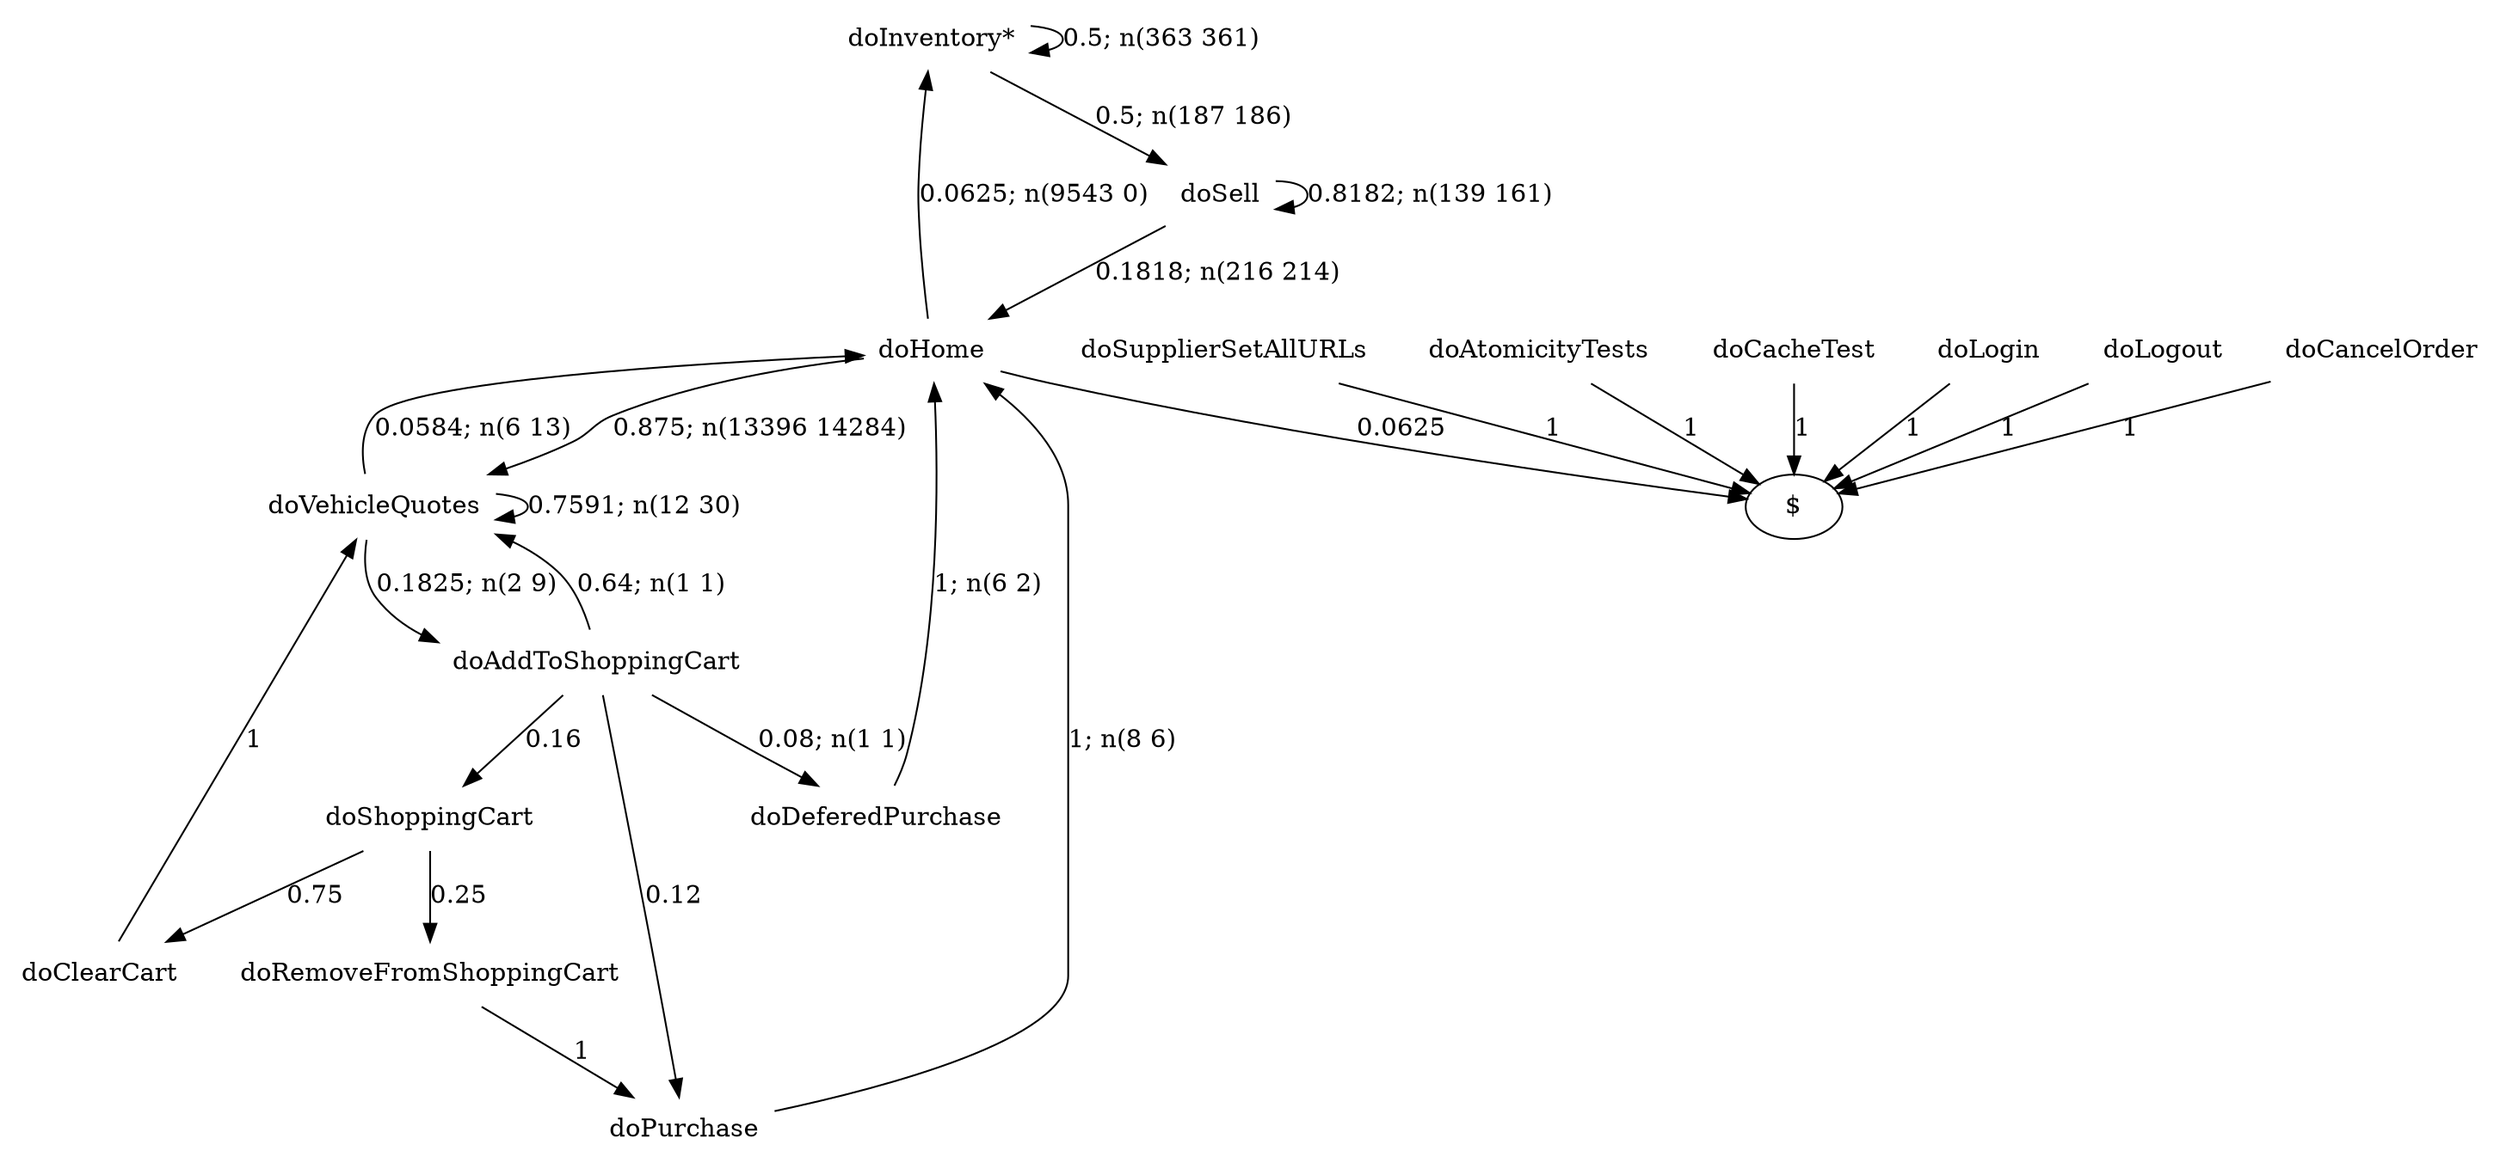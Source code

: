 digraph G {"doInventory*" [label="doInventory*",shape=none];"doSupplierSetAllURLs" [label="doSupplierSetAllURLs",shape=none];"doAtomicityTests" [label="doAtomicityTests",shape=none];"doCacheTest" [label="doCacheTest",shape=none];"doLogin" [label="doLogin",shape=none];"doVehicleQuotes" [label="doVehicleQuotes",shape=none];"doAddToShoppingCart" [label="doAddToShoppingCart",shape=none];"doDeferedPurchase" [label="doDeferedPurchase",shape=none];"doHome" [label="doHome",shape=none];"doShoppingCart" [label="doShoppingCart",shape=none];"doClearCart" [label="doClearCart",shape=none];"doPurchase" [label="doPurchase",shape=none];"doSell" [label="doSell",shape=none];"doLogout" [label="doLogout",shape=none];"doCancelOrder" [label="doCancelOrder",shape=none];"doRemoveFromShoppingCart" [label="doRemoveFromShoppingCart",shape=none];"doInventory*"->"doInventory*" [style=solid,label="0.5; n(363 361)"];"doInventory*"->"doSell" [style=solid,label="0.5; n(187 186)"];"doSupplierSetAllURLs"->"$" [style=solid,label="1"];"doAtomicityTests"->"$" [style=solid,label="1"];"doCacheTest"->"$" [style=solid,label="1"];"doLogin"->"$" [style=solid,label="1"];"doVehicleQuotes"->"doVehicleQuotes" [style=solid,label="0.7591; n(12 30)"];"doVehicleQuotes"->"doAddToShoppingCart" [style=solid,label="0.1825; n(2 9)"];"doVehicleQuotes"->"doHome" [style=solid,label="0.0584; n(6 13)"];"doAddToShoppingCart"->"doVehicleQuotes" [style=solid,label="0.64; n(1 1)"];"doAddToShoppingCart"->"doDeferedPurchase" [style=solid,label="0.08; n(1 1)"];"doAddToShoppingCart"->"doShoppingCart" [style=solid,label="0.16"];"doAddToShoppingCart"->"doPurchase" [style=solid,label="0.12"];"doDeferedPurchase"->"doHome" [style=solid,label="1; n(6 2)"];"doHome"->"doInventory*" [style=solid,label="0.0625; n(9543 0)"];"doHome"->"doVehicleQuotes" [style=solid,label="0.875; n(13396 14284)"];"doHome"->"$" [style=solid,label="0.0625"];"doShoppingCart"->"doClearCart" [style=solid,label="0.75"];"doShoppingCart"->"doRemoveFromShoppingCart" [style=solid,label="0.25"];"doClearCart"->"doVehicleQuotes" [style=solid,label="1"];"doPurchase"->"doHome" [style=solid,label="1; n(8 6)"];"doSell"->"doHome" [style=solid,label="0.1818; n(216 214)"];"doSell"->"doSell" [style=solid,label="0.8182; n(139 161)"];"doLogout"->"$" [style=solid,label="1"];"doCancelOrder"->"$" [style=solid,label="1"];"doRemoveFromShoppingCart"->"doPurchase" [style=solid,label="1"];}